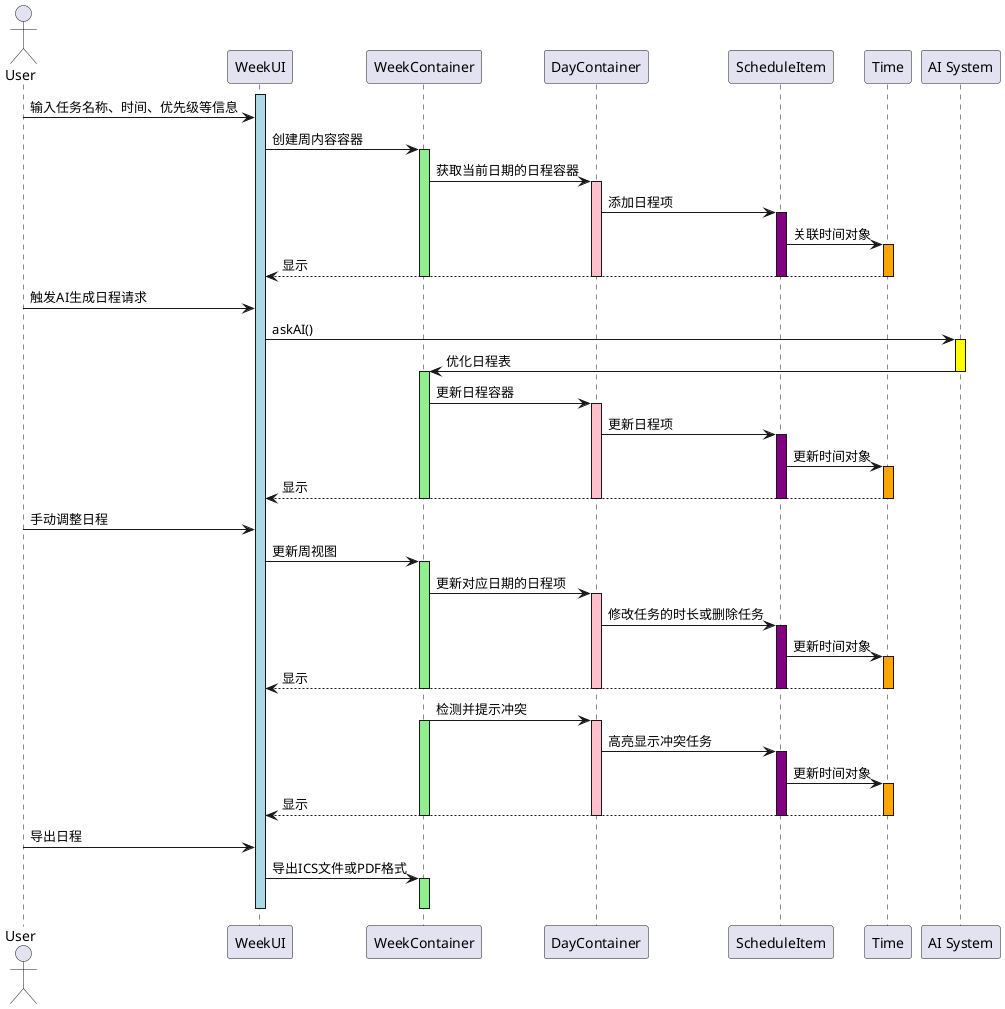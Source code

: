 @startuml
actor User
participant "WeekUI" as WeekUI
participant "WeekContainer" as WeekContainer
participant "DayContainer" as DayContainer
participant "ScheduleItem" as ScheduleItem
participant "Time" as Time
participant "AI System" as AISystem

activate WeekUI #LightBlue
User -> WeekUI : 输入任务名称、时间、优先级等信息
WeekUI -> WeekContainer : 创建周内容容器
activate WeekContainer #LightGreen
WeekContainer -> DayContainer : 获取当前日期的日程容器
activate DayContainer #Pink
DayContainer -> ScheduleItem : 添加日程项
activate ScheduleItem #Purple
ScheduleItem -> Time : 关联时间对象
activate Time #Orange
Time --> WeekUI : 显示
deactivate Time
deactivate ScheduleItem
deactivate DayContainer
deactivate WeekContainer


User -> WeekUI : 触发AI生成日程请求
WeekUI -> AISystem : askAI()
activate AISystem #Yellow
AISystem -> WeekContainer : 优化日程表
deactivate AISystem
activate WeekContainer #LightGreen
WeekContainer -> DayContainer : 更新日程容器
activate DayContainer #Pink
DayContainer -> ScheduleItem : 更新日程项
activate ScheduleItem #Purple
ScheduleItem -> Time : 更新时间对象
activate Time #Orange
Time --> WeekUI : 显示
deactivate Time
deactivate ScheduleItem
deactivate DayContainer
deactivate WeekContainer

User -> WeekUI : 手动调整日程
WeekUI -> WeekContainer : 更新周视图
activate WeekContainer #LightGreen
WeekContainer -> DayContainer : 更新对应日期的日程项
activate DayContainer #Pink
DayContainer -> ScheduleItem : 修改任务的时长或删除任务
activate ScheduleItem #Purple
ScheduleItem -> Time : 更新时间对象
activate Time #Orange
Time --> WeekUI : 显示
deactivate Time
deactivate ScheduleItem
deactivate DayContainer
deactivate WeekContainer

WeekContainer -> DayContainer : 检测并提示冲突
activate DayContainer #Pink
activate WeekContainer #LightGreen
DayContainer -> ScheduleItem : 高亮显示冲突任务
activate ScheduleItem #Purple
ScheduleItem -> Time : 更新时间对象
activate Time #Orange
Time --> WeekUI : 显示
deactivate Time
deactivate ScheduleItem
deactivate DayContainer
deactivate WeekContainer

User -> WeekUI : 导出日程
WeekUI -> WeekContainer : 导出ICS文件或PDF格式
activate WeekContainer #LightGreen

deactivate WeekContainer
deactivate WeekUI
@enduml
